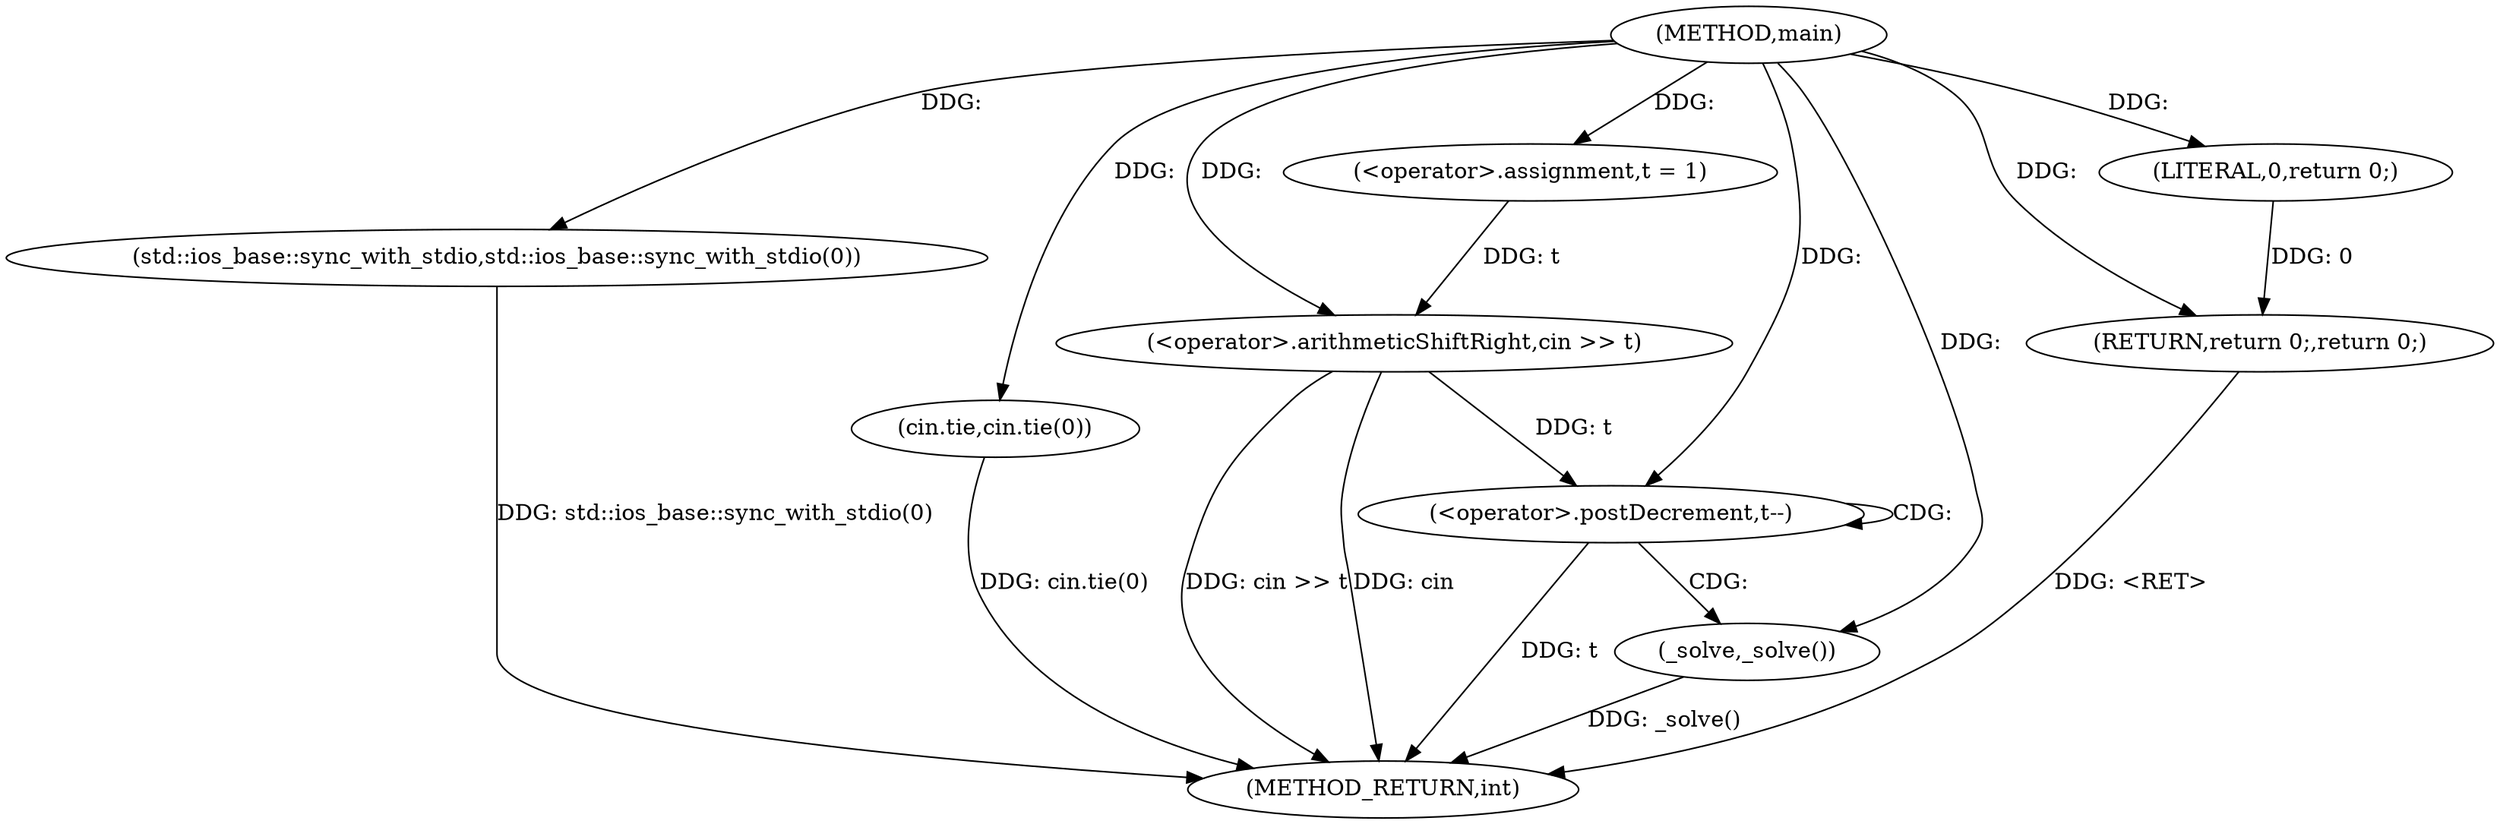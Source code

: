 digraph "main" {  
"1000200" [label = "(METHOD,main)" ]
"1000220" [label = "(METHOD_RETURN,int)" ]
"1000202" [label = "(std::ios_base::sync_with_stdio,std::ios_base::sync_with_stdio(0))" ]
"1000204" [label = "(cin.tie,cin.tie(0))" ]
"1000207" [label = "(<operator>.assignment,t = 1)" ]
"1000210" [label = "(<operator>.arithmeticShiftRight,cin >> t)" ]
"1000218" [label = "(RETURN,return 0;,return 0;)" ]
"1000214" [label = "(<operator>.postDecrement,t--)" ]
"1000219" [label = "(LITERAL,0,return 0;)" ]
"1000217" [label = "(_solve,_solve())" ]
  "1000218" -> "1000220"  [ label = "DDG: <RET>"] 
  "1000202" -> "1000220"  [ label = "DDG: std::ios_base::sync_with_stdio(0)"] 
  "1000204" -> "1000220"  [ label = "DDG: cin.tie(0)"] 
  "1000210" -> "1000220"  [ label = "DDG: cin >> t"] 
  "1000214" -> "1000220"  [ label = "DDG: t"] 
  "1000217" -> "1000220"  [ label = "DDG: _solve()"] 
  "1000210" -> "1000220"  [ label = "DDG: cin"] 
  "1000200" -> "1000207"  [ label = "DDG: "] 
  "1000219" -> "1000218"  [ label = "DDG: 0"] 
  "1000200" -> "1000218"  [ label = "DDG: "] 
  "1000200" -> "1000202"  [ label = "DDG: "] 
  "1000200" -> "1000204"  [ label = "DDG: "] 
  "1000200" -> "1000210"  [ label = "DDG: "] 
  "1000207" -> "1000210"  [ label = "DDG: t"] 
  "1000200" -> "1000219"  [ label = "DDG: "] 
  "1000210" -> "1000214"  [ label = "DDG: t"] 
  "1000200" -> "1000214"  [ label = "DDG: "] 
  "1000200" -> "1000217"  [ label = "DDG: "] 
  "1000214" -> "1000214"  [ label = "CDG: "] 
  "1000214" -> "1000217"  [ label = "CDG: "] 
}
